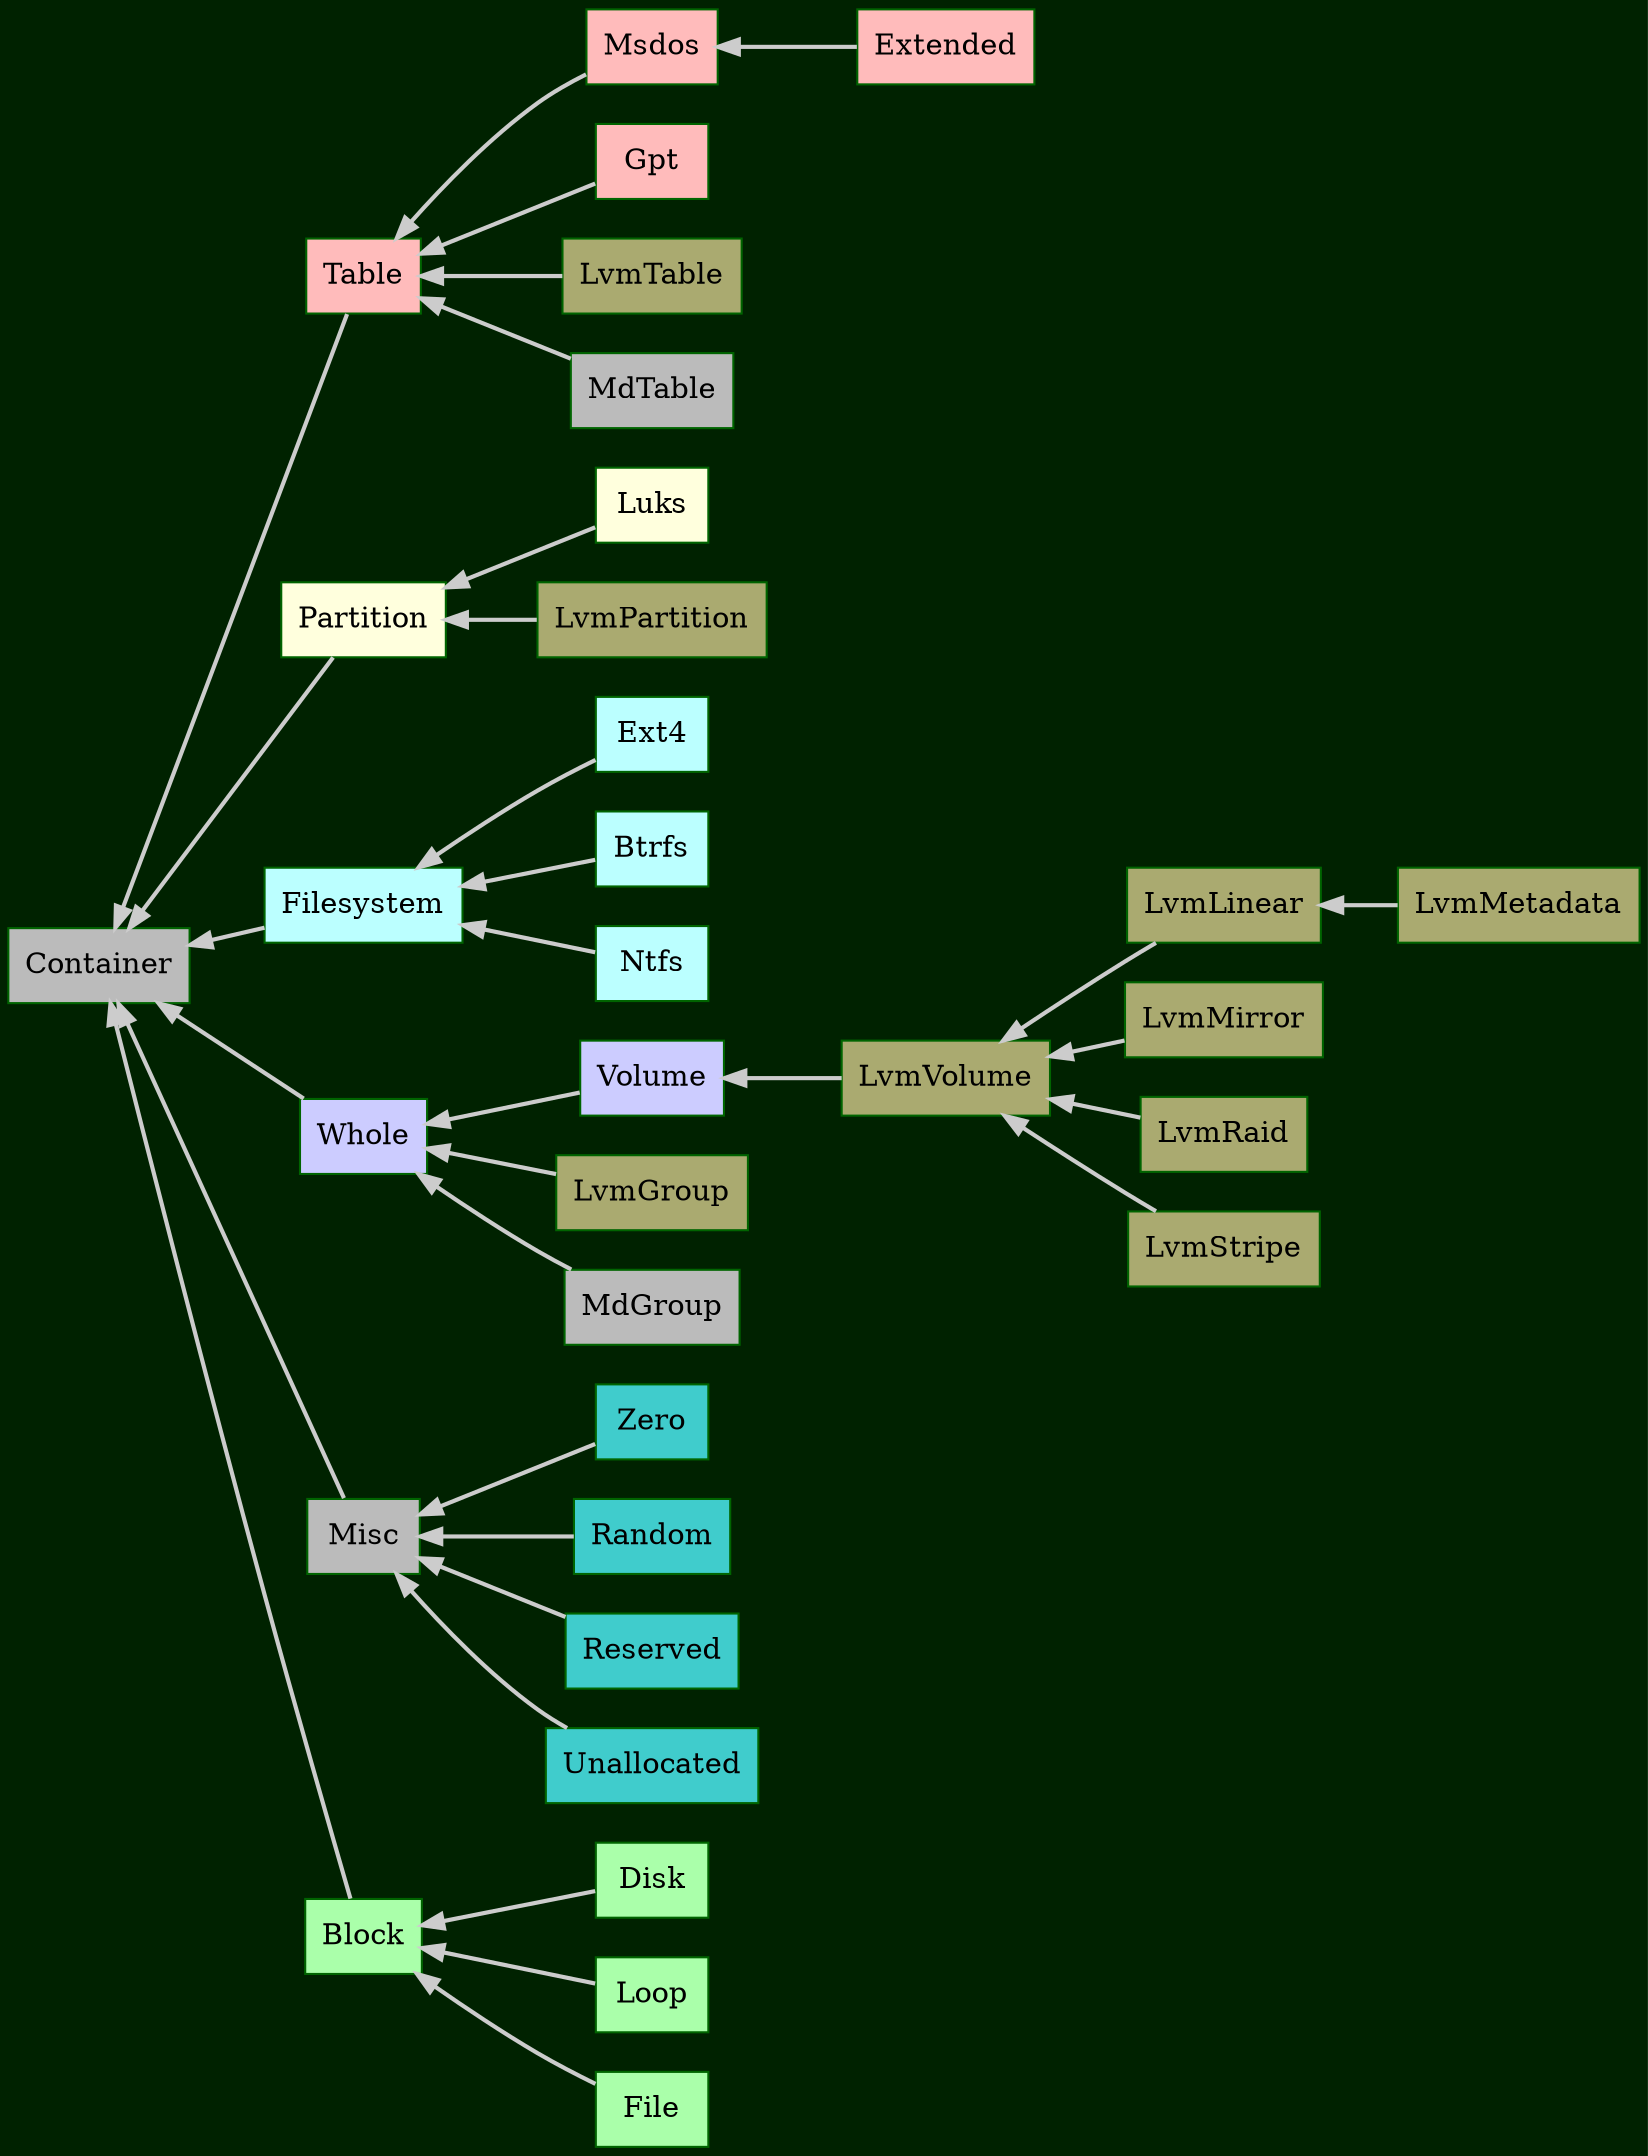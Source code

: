 digraph G
{
	graph [ rankdir="RL" ];
	node  [ shape=record, style=filled ];
	edge  [ penwidth=2.0 ];

	graph [ bgcolor="#002200", color=white ];
	node  [ fillcolor="#bbbbbb", color=darkgreen ];
	edge  [ color="#cccccc" ];

	Block [ fillcolor="#aaffaa" ];
	Disk  [ fillcolor="#aaffaa" ];
	Loop  [ fillcolor="#aaffaa" ];
	File  [ fillcolor="#aaffaa" ];

	Table    [ fillcolor="#ffbbbb" ];
	Msdos    [ fillcolor="#ffbbbb" ];
	Extended [ fillcolor="#ffbbbb" ];
	Gpt      [ fillcolor="#ffbbbb" ];

	Partition [ fillcolor="#ffffdd" ];
	Luks      [ fillcolor="#ffffdd" ];

	Filesystem [ fillcolor="#bbffff" ];
	Ext4       [ fillcolor="#bbffff" ];
	Btrfs      [ fillcolor="#bbffff" ];
	Ntfs       [ fillcolor="#bbffff" ];

	Whole  [ fillcolor="#ccccff" ];
	Volume [ fillcolor="#ccccff" ];

	LvmGroup     [ fillcolor="#aaaa70" ];
	LvmLinear    [ fillcolor="#aaaa70" ];
	LvmMetadata  [ fillcolor="#aaaa70" ];
	LvmMirror    [ fillcolor="#aaaa70" ];
	LvmPartition [ fillcolor="#aaaa70" ];
	LvmRaid      [ fillcolor="#aaaa70" ];
	LvmStripe    [ fillcolor="#aaaa70" ];
	LvmTable     [ fillcolor="#aaaa70" ];
	LvmVolume    [ fillcolor="#aaaa70" ];

	Zero        [ fillcolor="#40cccc" ];
	Random      [ fillcolor="#40cccc" ];
	Reserved    [ fillcolor="#40cccc" ];
	Unallocated [ fillcolor="#40cccc" ];

	Disk         -> Block;
	File         -> Block;
	Loop         -> Block;

	Block        -> Container;
	Filesystem   -> Container;
	Misc         -> Container;
	Partition    -> Container;
	Table        -> Container;
	Whole        -> Container;

	LvmMetadata  -> LvmLinear;
	LvmLinear    -> LvmVolume;
	LvmMirror    -> LvmVolume;
	LvmRaid      -> LvmVolume;
	LvmStripe    -> LvmVolume;

	Extended     -> Msdos;

	LvmPartition -> Partition;
	Luks         -> Partition;

	Gpt          -> Table;
	LvmTable     -> Table;
	MdTable      -> Table;
	Msdos        -> Table;

	LvmVolume    -> Volume;

	LvmGroup     -> Whole;
	MdGroup      -> Whole;
	Volume       -> Whole;

	Ext4        -> Filesystem;
	Btrfs       -> Filesystem;
	Ntfs        -> Filesystem;

	Zero        -> Misc;
	Random      -> Misc;
	Reserved    -> Misc;
	Unallocated -> Misc;
}

